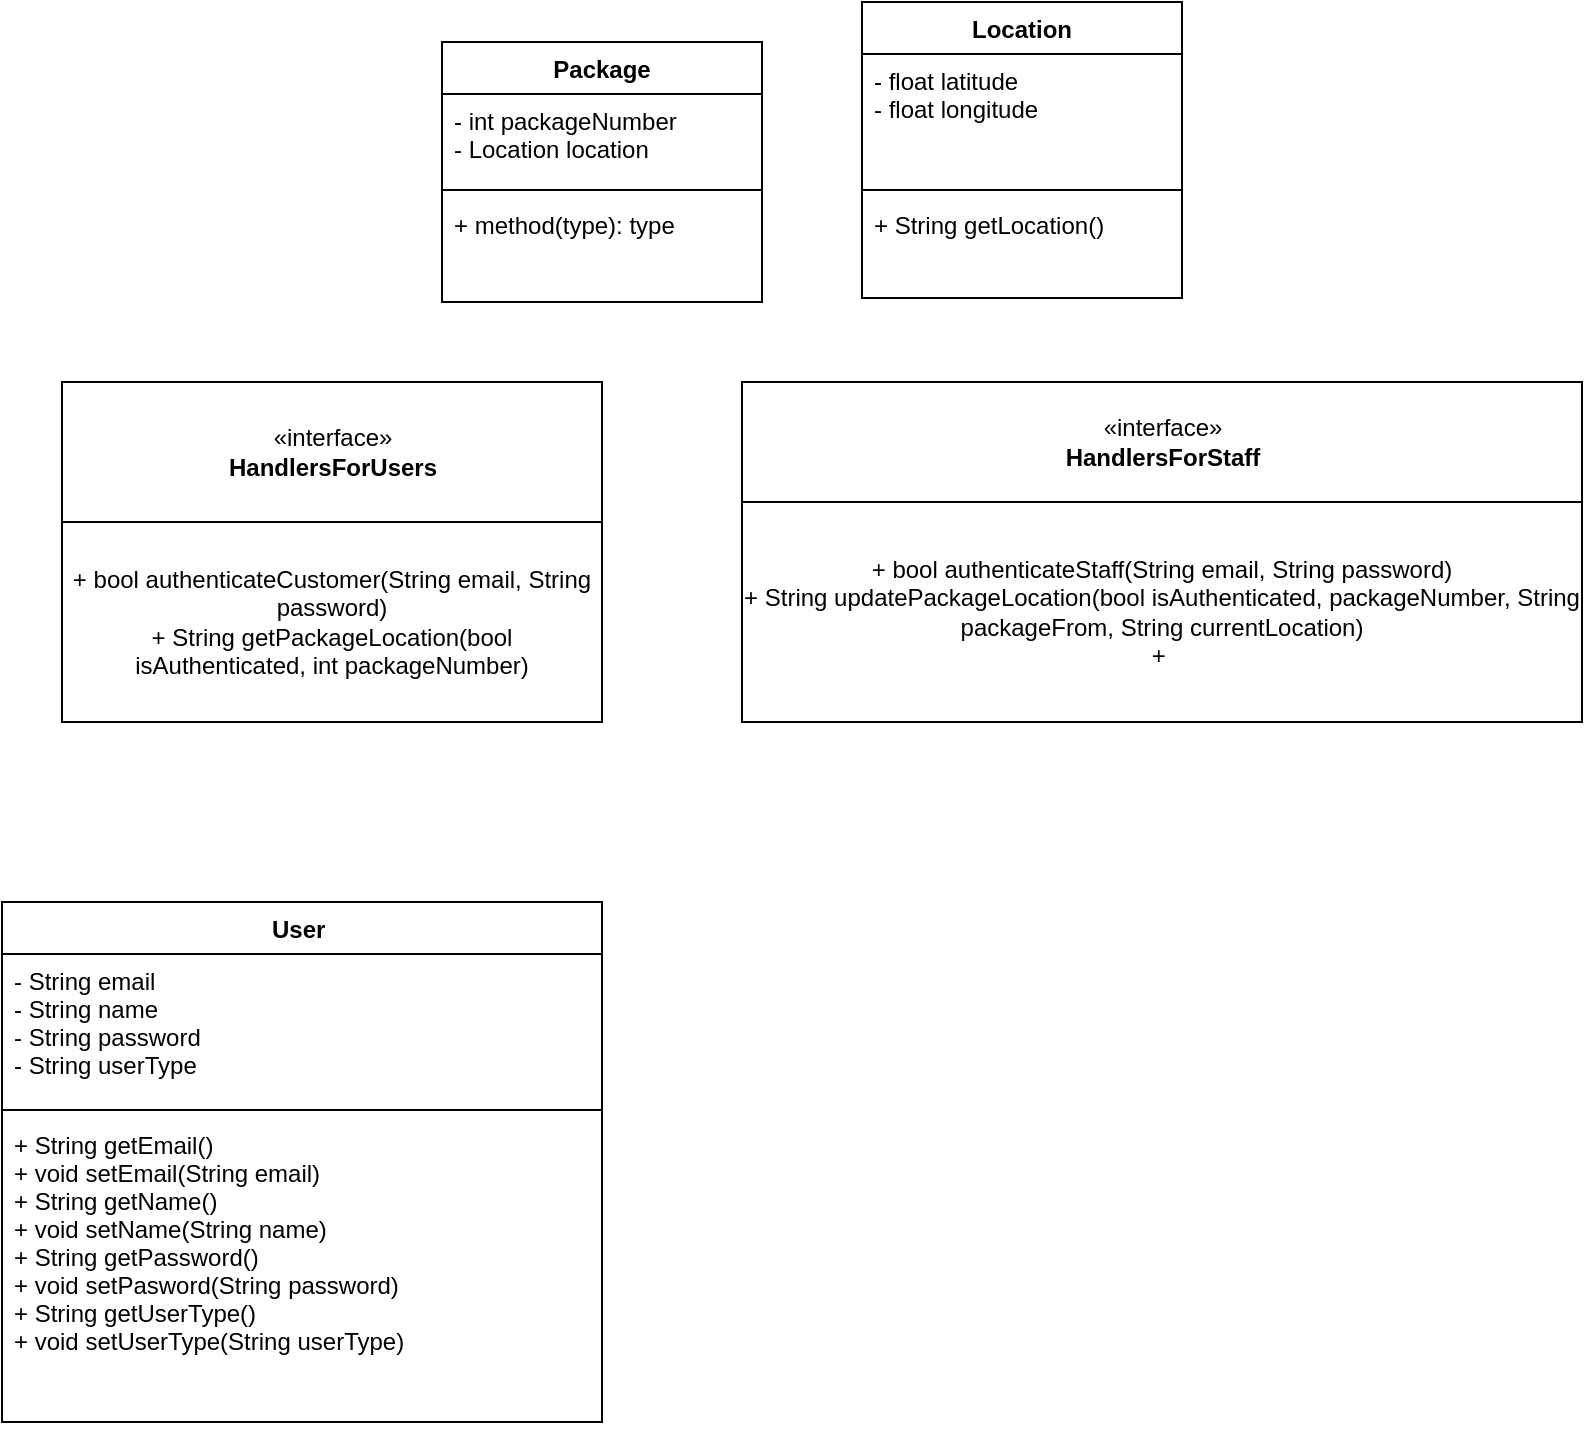 <mxfile version="17.4.6" type="github">
  <diagram id="C5RBs43oDa-KdzZeNtuy" name="Team42">
    <mxGraphModel dx="1016" dy="567" grid="1" gridSize="10" guides="1" tooltips="1" connect="1" arrows="1" fold="1" page="1" pageScale="1" pageWidth="827" pageHeight="1169" math="0" shadow="0">
      <root>
        <mxCell id="WIyWlLk6GJQsqaUBKTNV-0" />
        <mxCell id="WIyWlLk6GJQsqaUBKTNV-1" parent="WIyWlLk6GJQsqaUBKTNV-0" />
        <mxCell id="cyj-z0VjZUZghWz-tNcz-2" value="" style="group;movable=0;resizable=0;rotatable=0;deletable=0;editable=0;connectable=0;" vertex="1" connectable="0" parent="WIyWlLk6GJQsqaUBKTNV-1">
          <mxGeometry x="60" y="390" width="250" height="170" as="geometry" />
        </mxCell>
        <mxCell id="cyj-z0VjZUZghWz-tNcz-0" value="«interface»&lt;br&gt;&lt;b&gt;HandlersForUsers&lt;/b&gt;" style="html=1;" vertex="1" parent="cyj-z0VjZUZghWz-tNcz-2">
          <mxGeometry x="-20" width="270" height="70" as="geometry" />
        </mxCell>
        <mxCell id="cyj-z0VjZUZghWz-tNcz-1" value="+ bool authenticateCustomer(String email, String password)&lt;br&gt;+ String getPackageLocation(bool isAuthenticated, int packageNumber)" style="rounded=0;whiteSpace=wrap;html=1;" vertex="1" parent="cyj-z0VjZUZghWz-tNcz-2">
          <mxGeometry x="-20" y="70" width="270" height="100" as="geometry" />
        </mxCell>
        <mxCell id="cyj-z0VjZUZghWz-tNcz-3" value="" style="group" vertex="1" connectable="0" parent="WIyWlLk6GJQsqaUBKTNV-1">
          <mxGeometry x="380" y="390" width="420" height="170" as="geometry" />
        </mxCell>
        <mxCell id="cyj-z0VjZUZghWz-tNcz-4" value="«interface»&lt;br&gt;&lt;b&gt;HandlersForStaff&lt;/b&gt;" style="html=1;" vertex="1" parent="cyj-z0VjZUZghWz-tNcz-3">
          <mxGeometry width="420" height="60" as="geometry" />
        </mxCell>
        <mxCell id="cyj-z0VjZUZghWz-tNcz-5" value="+ bool authenticateStaff(String email, String password)&lt;br&gt;+ String updatePackageLocation(bool isAuthenticated, packageNumber, String packageFrom, String currentLocation)&lt;br&gt;+&amp;nbsp;" style="rounded=0;whiteSpace=wrap;html=1;" vertex="1" parent="cyj-z0VjZUZghWz-tNcz-3">
          <mxGeometry y="60" width="420" height="110" as="geometry" />
        </mxCell>
        <mxCell id="cyj-z0VjZUZghWz-tNcz-10" value="Package" style="swimlane;fontStyle=1;align=center;verticalAlign=top;childLayout=stackLayout;horizontal=1;startSize=26;horizontalStack=0;resizeParent=1;resizeParentMax=0;resizeLast=0;collapsible=1;marginBottom=0;" vertex="1" parent="WIyWlLk6GJQsqaUBKTNV-1">
          <mxGeometry x="230" y="220" width="160" height="130" as="geometry" />
        </mxCell>
        <mxCell id="cyj-z0VjZUZghWz-tNcz-11" value="- int packageNumber&#xa;- Location location" style="text;strokeColor=none;fillColor=none;align=left;verticalAlign=top;spacingLeft=4;spacingRight=4;overflow=hidden;rotatable=0;points=[[0,0.5],[1,0.5]];portConstraint=eastwest;" vertex="1" parent="cyj-z0VjZUZghWz-tNcz-10">
          <mxGeometry y="26" width="160" height="44" as="geometry" />
        </mxCell>
        <mxCell id="cyj-z0VjZUZghWz-tNcz-12" value="" style="line;strokeWidth=1;fillColor=none;align=left;verticalAlign=middle;spacingTop=-1;spacingLeft=3;spacingRight=3;rotatable=0;labelPosition=right;points=[];portConstraint=eastwest;" vertex="1" parent="cyj-z0VjZUZghWz-tNcz-10">
          <mxGeometry y="70" width="160" height="8" as="geometry" />
        </mxCell>
        <mxCell id="cyj-z0VjZUZghWz-tNcz-13" value="+ method(type): type" style="text;strokeColor=none;fillColor=none;align=left;verticalAlign=top;spacingLeft=4;spacingRight=4;overflow=hidden;rotatable=0;points=[[0,0.5],[1,0.5]];portConstraint=eastwest;" vertex="1" parent="cyj-z0VjZUZghWz-tNcz-10">
          <mxGeometry y="78" width="160" height="52" as="geometry" />
        </mxCell>
        <mxCell id="cyj-z0VjZUZghWz-tNcz-14" value="Location" style="swimlane;fontStyle=1;align=center;verticalAlign=top;childLayout=stackLayout;horizontal=1;startSize=26;horizontalStack=0;resizeParent=1;resizeParentMax=0;resizeLast=0;collapsible=1;marginBottom=0;" vertex="1" parent="WIyWlLk6GJQsqaUBKTNV-1">
          <mxGeometry x="440" y="200" width="160" height="148" as="geometry" />
        </mxCell>
        <mxCell id="cyj-z0VjZUZghWz-tNcz-15" value="- float latitude&#xa;- float longitude" style="text;strokeColor=none;fillColor=none;align=left;verticalAlign=top;spacingLeft=4;spacingRight=4;overflow=hidden;rotatable=0;points=[[0,0.5],[1,0.5]];portConstraint=eastwest;" vertex="1" parent="cyj-z0VjZUZghWz-tNcz-14">
          <mxGeometry y="26" width="160" height="64" as="geometry" />
        </mxCell>
        <mxCell id="cyj-z0VjZUZghWz-tNcz-16" value="" style="line;strokeWidth=1;fillColor=none;align=left;verticalAlign=middle;spacingTop=-1;spacingLeft=3;spacingRight=3;rotatable=0;labelPosition=right;points=[];portConstraint=eastwest;" vertex="1" parent="cyj-z0VjZUZghWz-tNcz-14">
          <mxGeometry y="90" width="160" height="8" as="geometry" />
        </mxCell>
        <mxCell id="cyj-z0VjZUZghWz-tNcz-17" value="+ String getLocation()" style="text;strokeColor=none;fillColor=none;align=left;verticalAlign=top;spacingLeft=4;spacingRight=4;overflow=hidden;rotatable=0;points=[[0,0.5],[1,0.5]];portConstraint=eastwest;" vertex="1" parent="cyj-z0VjZUZghWz-tNcz-14">
          <mxGeometry y="98" width="160" height="50" as="geometry" />
        </mxCell>
        <mxCell id="cyj-z0VjZUZghWz-tNcz-18" value="User " style="swimlane;fontStyle=1;align=center;verticalAlign=top;childLayout=stackLayout;horizontal=1;startSize=26;horizontalStack=0;resizeParent=1;resizeParentMax=0;resizeLast=0;collapsible=1;marginBottom=0;" vertex="1" parent="WIyWlLk6GJQsqaUBKTNV-1">
          <mxGeometry x="10" y="650" width="300" height="260" as="geometry" />
        </mxCell>
        <mxCell id="cyj-z0VjZUZghWz-tNcz-19" value="- String email&#xa;- String name&#xa;- String password&#xa;- String userType&#xa;" style="text;strokeColor=none;fillColor=none;align=left;verticalAlign=top;spacingLeft=4;spacingRight=4;overflow=hidden;rotatable=0;points=[[0,0.5],[1,0.5]];portConstraint=eastwest;" vertex="1" parent="cyj-z0VjZUZghWz-tNcz-18">
          <mxGeometry y="26" width="300" height="74" as="geometry" />
        </mxCell>
        <mxCell id="cyj-z0VjZUZghWz-tNcz-20" value="" style="line;strokeWidth=1;fillColor=none;align=left;verticalAlign=middle;spacingTop=-1;spacingLeft=3;spacingRight=3;rotatable=0;labelPosition=right;points=[];portConstraint=eastwest;" vertex="1" parent="cyj-z0VjZUZghWz-tNcz-18">
          <mxGeometry y="100" width="300" height="8" as="geometry" />
        </mxCell>
        <mxCell id="cyj-z0VjZUZghWz-tNcz-21" value="+ String getEmail()&#xa;+ void setEmail(String email)&#xa;+ String getName()&#xa;+ void setName(String name)&#xa;+ String getPassword()&#xa;+ void setPasword(String password)&#xa;+ String getUserType()&#xa;+ void setUserType(String userType)" style="text;strokeColor=none;fillColor=none;align=left;verticalAlign=top;spacingLeft=4;spacingRight=4;overflow=hidden;rotatable=0;points=[[0,0.5],[1,0.5]];portConstraint=eastwest;" vertex="1" parent="cyj-z0VjZUZghWz-tNcz-18">
          <mxGeometry y="108" width="300" height="152" as="geometry" />
        </mxCell>
      </root>
    </mxGraphModel>
  </diagram>
</mxfile>
